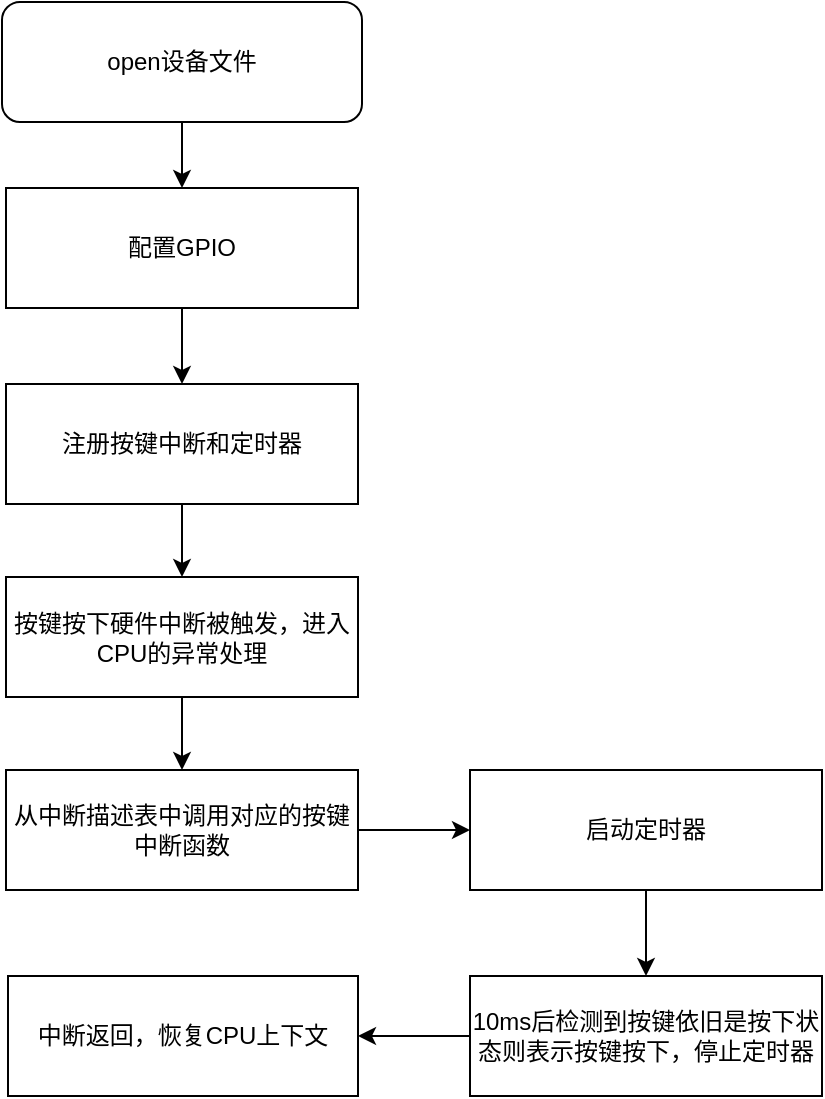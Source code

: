 <mxfile version="21.6.6" type="github">
  <diagram name="第 1 页" id="6oVJGlZfJgglKS6p-l_r">
    <mxGraphModel dx="1123" dy="788" grid="0" gridSize="10" guides="1" tooltips="1" connect="1" arrows="1" fold="1" page="1" pageScale="1" pageWidth="827" pageHeight="1169" math="0" shadow="0">
      <root>
        <mxCell id="0" />
        <mxCell id="1" parent="0" />
        <mxCell id="LE_JCIeZiE129YfvnN_v-13" value="" style="edgeStyle=orthogonalEdgeStyle;rounded=0;orthogonalLoop=1;jettySize=auto;html=1;" edge="1" parent="1" source="LE_JCIeZiE129YfvnN_v-1" target="LE_JCIeZiE129YfvnN_v-2">
          <mxGeometry relative="1" as="geometry" />
        </mxCell>
        <mxCell id="LE_JCIeZiE129YfvnN_v-1" value="&lt;font style=&quot;font-size: 12px;&quot;&gt;open设备文件&lt;/font&gt;" style="rounded=1;whiteSpace=wrap;html=1;" vertex="1" parent="1">
          <mxGeometry x="352" y="267" width="180" height="60" as="geometry" />
        </mxCell>
        <mxCell id="LE_JCIeZiE129YfvnN_v-12" value="" style="edgeStyle=orthogonalEdgeStyle;rounded=0;orthogonalLoop=1;jettySize=auto;html=1;" edge="1" parent="1" source="LE_JCIeZiE129YfvnN_v-2" target="LE_JCIeZiE129YfvnN_v-3">
          <mxGeometry relative="1" as="geometry" />
        </mxCell>
        <mxCell id="LE_JCIeZiE129YfvnN_v-2" value="配置GPIO" style="rounded=0;whiteSpace=wrap;html=1;" vertex="1" parent="1">
          <mxGeometry x="354" y="360" width="176" height="60" as="geometry" />
        </mxCell>
        <mxCell id="LE_JCIeZiE129YfvnN_v-14" value="" style="edgeStyle=orthogonalEdgeStyle;rounded=0;orthogonalLoop=1;jettySize=auto;html=1;" edge="1" parent="1" source="LE_JCIeZiE129YfvnN_v-3" target="LE_JCIeZiE129YfvnN_v-4">
          <mxGeometry relative="1" as="geometry" />
        </mxCell>
        <mxCell id="LE_JCIeZiE129YfvnN_v-3" value="注册按键中断和定时器" style="rounded=0;whiteSpace=wrap;html=1;" vertex="1" parent="1">
          <mxGeometry x="354" y="458" width="176" height="60" as="geometry" />
        </mxCell>
        <mxCell id="LE_JCIeZiE129YfvnN_v-15" value="" style="edgeStyle=orthogonalEdgeStyle;rounded=0;orthogonalLoop=1;jettySize=auto;html=1;" edge="1" parent="1" source="LE_JCIeZiE129YfvnN_v-4" target="LE_JCIeZiE129YfvnN_v-5">
          <mxGeometry relative="1" as="geometry" />
        </mxCell>
        <mxCell id="LE_JCIeZiE129YfvnN_v-4" value="按键按下硬件中断被触发，进入CPU的异常处理" style="rounded=0;whiteSpace=wrap;html=1;" vertex="1" parent="1">
          <mxGeometry x="354" y="554.5" width="176" height="60" as="geometry" />
        </mxCell>
        <mxCell id="LE_JCIeZiE129YfvnN_v-16" value="" style="edgeStyle=orthogonalEdgeStyle;rounded=0;orthogonalLoop=1;jettySize=auto;html=1;" edge="1" parent="1" source="LE_JCIeZiE129YfvnN_v-5" target="LE_JCIeZiE129YfvnN_v-6">
          <mxGeometry relative="1" as="geometry" />
        </mxCell>
        <mxCell id="LE_JCIeZiE129YfvnN_v-5" value="从中断描述表中调用对应的按键中断函数" style="rounded=0;whiteSpace=wrap;html=1;" vertex="1" parent="1">
          <mxGeometry x="354" y="651" width="176" height="60" as="geometry" />
        </mxCell>
        <mxCell id="LE_JCIeZiE129YfvnN_v-17" value="" style="edgeStyle=orthogonalEdgeStyle;rounded=0;orthogonalLoop=1;jettySize=auto;html=1;" edge="1" parent="1" source="LE_JCIeZiE129YfvnN_v-6" target="LE_JCIeZiE129YfvnN_v-7">
          <mxGeometry relative="1" as="geometry" />
        </mxCell>
        <mxCell id="LE_JCIeZiE129YfvnN_v-6" value="启动定时器" style="rounded=0;whiteSpace=wrap;html=1;" vertex="1" parent="1">
          <mxGeometry x="586" y="651" width="176" height="60" as="geometry" />
        </mxCell>
        <mxCell id="LE_JCIeZiE129YfvnN_v-18" value="" style="edgeStyle=orthogonalEdgeStyle;rounded=0;orthogonalLoop=1;jettySize=auto;html=1;" edge="1" parent="1" source="LE_JCIeZiE129YfvnN_v-7" target="LE_JCIeZiE129YfvnN_v-8">
          <mxGeometry relative="1" as="geometry" />
        </mxCell>
        <mxCell id="LE_JCIeZiE129YfvnN_v-7" value="10ms后检测到按键依旧是按下状态则表示按键按下，停止定时器" style="rounded=0;whiteSpace=wrap;html=1;" vertex="1" parent="1">
          <mxGeometry x="586" y="754" width="176" height="60" as="geometry" />
        </mxCell>
        <mxCell id="LE_JCIeZiE129YfvnN_v-8" value="中断返回，恢复CPU上下文" style="rounded=0;whiteSpace=wrap;html=1;" vertex="1" parent="1">
          <mxGeometry x="355" y="754" width="175" height="60" as="geometry" />
        </mxCell>
      </root>
    </mxGraphModel>
  </diagram>
</mxfile>
